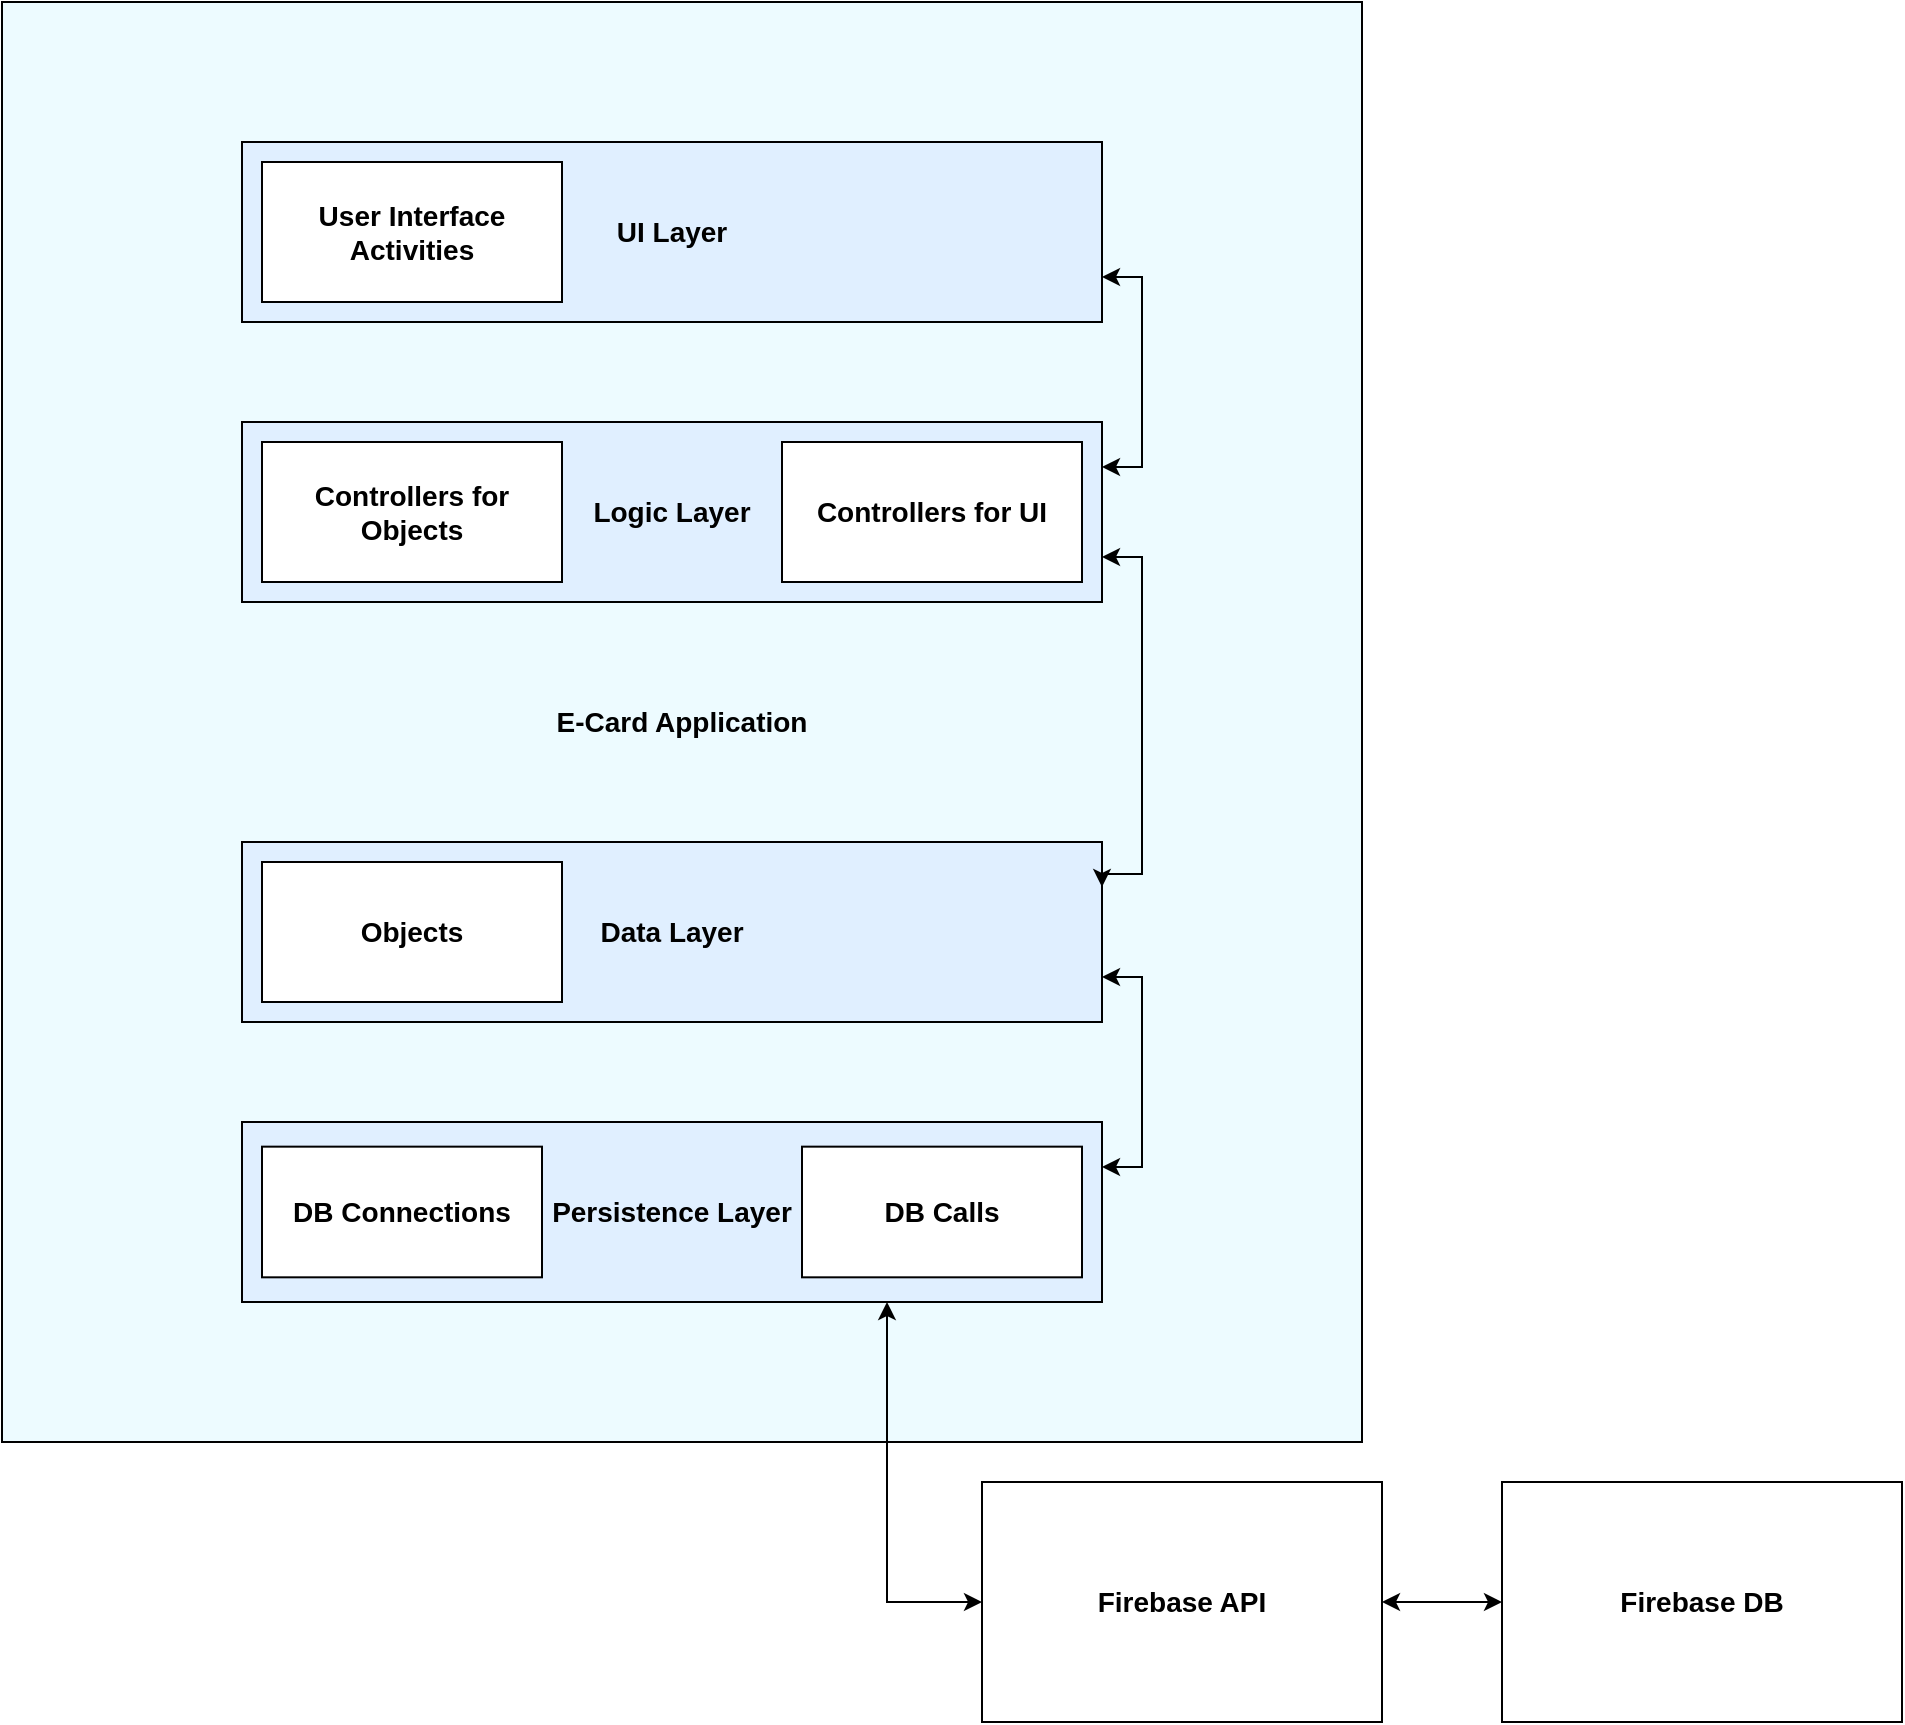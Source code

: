 <mxfile version="14.4.3" type="device"><diagram id="kHKKH5FB9xqnZ_r8BSBH" name="Page-1"><mxGraphModel dx="2881" dy="2189" grid="1" gridSize="10" guides="1" tooltips="1" connect="1" arrows="1" fold="1" page="1" pageScale="1" pageWidth="850" pageHeight="1100" math="0" shadow="0"><root><mxCell id="0"/><mxCell id="1" parent="0"/><mxCell id="uIfbk0a9U07XULcHoH_4-1" value="&lt;font style=&quot;font-size: 14px&quot;&gt;&lt;b&gt;E-Card Application&lt;/b&gt;&lt;/font&gt;" style="rounded=0;whiteSpace=wrap;html=1;fillColor=#EDFBFF;" parent="1" vertex="1"><mxGeometry x="-480" y="-180" width="680" height="720" as="geometry"/></mxCell><mxCell id="6hpGfAojZuVIAtGGo1kk-5" value="&lt;span style=&quot;font-size: 14px&quot;&gt;&lt;b&gt;Firebase API&lt;br&gt;&lt;/b&gt;&lt;/span&gt;" style="rounded=0;whiteSpace=wrap;html=1;" vertex="1" parent="1"><mxGeometry x="10" y="560" width="200" height="120" as="geometry"/></mxCell><mxCell id="6hpGfAojZuVIAtGGo1kk-6" value="&lt;span style=&quot;font-size: 14px&quot;&gt;&lt;b&gt;Firebase DB&lt;br&gt;&lt;/b&gt;&lt;/span&gt;" style="rounded=0;whiteSpace=wrap;html=1;" vertex="1" parent="1"><mxGeometry x="270" y="560" width="200" height="120" as="geometry"/></mxCell><mxCell id="6hpGfAojZuVIAtGGo1kk-9" value="&lt;font style=&quot;font-size: 14px&quot;&gt;&lt;b&gt;Data Layer&lt;/b&gt;&lt;/font&gt;" style="rounded=0;whiteSpace=wrap;html=1;fillColor=#E0EFFF;" vertex="1" parent="1"><mxGeometry x="-360" y="240" width="430" height="90" as="geometry"/></mxCell><mxCell id="6hpGfAojZuVIAtGGo1kk-8" value="&lt;span style=&quot;font-size: 14px&quot;&gt;&lt;b&gt;Objects&lt;/b&gt;&lt;/span&gt;" style="rounded=0;whiteSpace=wrap;html=1;" vertex="1" parent="1"><mxGeometry x="-350" y="250" width="150" height="70" as="geometry"/></mxCell><mxCell id="6hpGfAojZuVIAtGGo1kk-10" value="&lt;font style=&quot;font-size: 14px&quot;&gt;&lt;b&gt;Logic Layer&lt;/b&gt;&lt;/font&gt;" style="rounded=0;whiteSpace=wrap;html=1;fillColor=#E0EFFF;" vertex="1" parent="1"><mxGeometry x="-360" y="30" width="430" height="90" as="geometry"/></mxCell><mxCell id="6hpGfAojZuVIAtGGo1kk-11" value="&lt;font style=&quot;font-size: 14px&quot;&gt;&lt;b&gt;UI Layer&lt;/b&gt;&lt;/font&gt;" style="rounded=0;whiteSpace=wrap;html=1;fillColor=#E0EFFF;" vertex="1" parent="1"><mxGeometry x="-360" y="-110" width="430" height="90" as="geometry"/></mxCell><mxCell id="6hpGfAojZuVIAtGGo1kk-12" value="&lt;font style=&quot;font-size: 14px&quot;&gt;&lt;b&gt;Persistence Layer&lt;/b&gt;&lt;/font&gt;" style="rounded=0;whiteSpace=wrap;html=1;fillColor=#E0EFFF;" vertex="1" parent="1"><mxGeometry x="-360" y="380" width="430" height="90" as="geometry"/></mxCell><mxCell id="6hpGfAojZuVIAtGGo1kk-13" value="&lt;span style=&quot;font-size: 14px&quot;&gt;&lt;b&gt;Controllers for Objects&lt;/b&gt;&lt;/span&gt;&lt;span style=&quot;color: rgba(0 , 0 , 0 , 0) ; font-family: monospace ; font-size: 0px&quot;&gt;%3CmxGraphModel%3E%3Croot%3E%3CmxCell%20id%3D%220%22%2F%3E%3CmxCell%20id%3D%221%22%20parent%3D%220%22%2F%3E%3CmxCell%20id%3D%222%22%20value%3D%22%26lt%3Bspan%20style%3D%26quot%3Bfont-size%3A%2014px%26quot%3B%26gt%3B%26lt%3Bb%26gt%3BDB%20Connections%26lt%3B%2Fb%26gt%3B%26lt%3B%2Fspan%26gt%3B%22%20style%3D%22rounded%3D0%3BwhiteSpace%3Dwrap%3Bhtml%3D1%3B%22%20vertex%3D%221%22%20parent%3D%221%22%3E%3CmxGeometry%20x%3D%22-350%22%20y%3D%22280%22%20width%3D%22150%22%20height%3D%2270%22%20as%3D%22geometry%22%2F%3E%3C%2FmxCell%3E%3C%2Froot%3E%3C%2FmxGraphModel%3E&lt;/span&gt;" style="rounded=0;whiteSpace=wrap;html=1;" vertex="1" parent="1"><mxGeometry x="-350" y="40" width="150" height="70" as="geometry"/></mxCell><mxCell id="6hpGfAojZuVIAtGGo1kk-15" value="&lt;span style=&quot;font-size: 14px&quot;&gt;&lt;b&gt;DB Connections&lt;/b&gt;&lt;/span&gt;" style="rounded=0;whiteSpace=wrap;html=1;" vertex="1" parent="1"><mxGeometry x="-350" y="392.33" width="140" height="65.33" as="geometry"/></mxCell><mxCell id="6hpGfAojZuVIAtGGo1kk-16" value="&lt;span style=&quot;font-size: 14px&quot;&gt;&lt;b&gt;DB Calls&lt;/b&gt;&lt;/span&gt;" style="rounded=0;whiteSpace=wrap;html=1;" vertex="1" parent="1"><mxGeometry x="-80" y="392.33" width="140" height="65.33" as="geometry"/></mxCell><mxCell id="6hpGfAojZuVIAtGGo1kk-18" value="&lt;span style=&quot;font-size: 14px&quot;&gt;&lt;b&gt;Controllers for UI&lt;/b&gt;&lt;/span&gt;&lt;span style=&quot;color: rgba(0 , 0 , 0 , 0) ; font-family: monospace ; font-size: 0px&quot;&gt;%3CmxGraphModel%3E%3Croot%3E%3CmxCell%20id%3D%220%22%2F%3E%3CmxCell%20id%3D%221%22%20parent%3D%220%22%2F%3E%3CmxCell%20id%3D%222%22%20value%3D%22%26lt%3Bspan%20style%3D%26quot%3Bfont-size%3A%2014px%26quot%3B%26gt%3B%26lt%3Bb%26gt%3BDB%20Connections%26lt%3B%2Fb%26gt%3B%26lt%3B%2Fspan%26gt%3B%22%20style%3D%22rounded%3D0%3BwhiteSpace%3Dwrap%3Bhtml%3D1%3B%22%20vertex%3D%221%22%20parent%3D%221%22%3E%3CmxGeometry%20x%3D%22-350%22%20y%3D%22280%22%20width%3D%22150%22%20height%3D%2270%22%20as%3D%22geometry%22%2F%3E%3C%2FmxCell%3E%3C%2Froot%3E%3C%2FmxGraphModel%3E&lt;/span&gt;" style="rounded=0;whiteSpace=wrap;html=1;" vertex="1" parent="1"><mxGeometry x="-90" y="40" width="150" height="70" as="geometry"/></mxCell><mxCell id="6hpGfAojZuVIAtGGo1kk-19" value="&lt;span style=&quot;font-size: 14px&quot;&gt;&lt;b&gt;User Interface Activities&lt;/b&gt;&lt;/span&gt;" style="rounded=0;whiteSpace=wrap;html=1;" vertex="1" parent="1"><mxGeometry x="-350" y="-100" width="150" height="70" as="geometry"/></mxCell><mxCell id="6hpGfAojZuVIAtGGo1kk-24" value="" style="endArrow=classic;startArrow=classic;html=1;edgeStyle=orthogonalEdgeStyle;rounded=0;entryX=1;entryY=0.75;entryDx=0;entryDy=0;exitX=1;exitY=0.25;exitDx=0;exitDy=0;" edge="1" parent="1" source="6hpGfAojZuVIAtGGo1kk-10" target="6hpGfAojZuVIAtGGo1kk-11"><mxGeometry width="50" height="50" relative="1" as="geometry"><mxPoint x="460" y="20" as="sourcePoint"/><mxPoint x="100" y="-30" as="targetPoint"/><Array as="points"><mxPoint x="90" y="53"/><mxPoint x="90" y="-42"/></Array></mxGeometry></mxCell><mxCell id="6hpGfAojZuVIAtGGo1kk-25" value="" style="endArrow=classic;startArrow=classic;html=1;edgeStyle=orthogonalEdgeStyle;rounded=0;entryX=1;entryY=0.75;entryDx=0;entryDy=0;exitX=1;exitY=0.25;exitDx=0;exitDy=0;" edge="1" parent="1" source="6hpGfAojZuVIAtGGo1kk-9" target="6hpGfAojZuVIAtGGo1kk-10"><mxGeometry width="50" height="50" relative="1" as="geometry"><mxPoint x="90" y="255" as="sourcePoint"/><mxPoint x="90" y="160" as="targetPoint"/><Array as="points"><mxPoint x="70" y="256"/><mxPoint x="90" y="256"/><mxPoint x="90" y="98"/></Array></mxGeometry></mxCell><mxCell id="6hpGfAojZuVIAtGGo1kk-26" value="" style="endArrow=classic;startArrow=classic;html=1;edgeStyle=orthogonalEdgeStyle;rounded=0;entryX=0;entryY=0.5;entryDx=0;entryDy=0;exitX=0.75;exitY=1;exitDx=0;exitDy=0;" edge="1" parent="1" source="6hpGfAojZuVIAtGGo1kk-12" target="6hpGfAojZuVIAtGGo1kk-5"><mxGeometry width="50" height="50" relative="1" as="geometry"><mxPoint x="10" y="690" as="sourcePoint"/><mxPoint x="220" y="570" as="targetPoint"/></mxGeometry></mxCell><mxCell id="6hpGfAojZuVIAtGGo1kk-27" value="" style="endArrow=classic;startArrow=classic;html=1;edgeStyle=orthogonalEdgeStyle;rounded=0;entryX=1;entryY=0.5;entryDx=0;entryDy=0;exitX=0;exitY=0.5;exitDx=0;exitDy=0;" edge="1" parent="1" source="6hpGfAojZuVIAtGGo1kk-6" target="6hpGfAojZuVIAtGGo1kk-5"><mxGeometry width="50" height="50" relative="1" as="geometry"><mxPoint x="240" y="920.01" as="sourcePoint"/><mxPoint x="240" y="755.01" as="targetPoint"/></mxGeometry></mxCell><mxCell id="6hpGfAojZuVIAtGGo1kk-28" value="" style="endArrow=classic;startArrow=classic;html=1;edgeStyle=orthogonalEdgeStyle;rounded=0;entryX=1;entryY=0.75;entryDx=0;entryDy=0;exitX=1;exitY=0.25;exitDx=0;exitDy=0;" edge="1" parent="1" source="6hpGfAojZuVIAtGGo1kk-12" target="6hpGfAojZuVIAtGGo1kk-9"><mxGeometry width="50" height="50" relative="1" as="geometry"><mxPoint x="360" y="285" as="sourcePoint"/><mxPoint x="360" y="120" as="targetPoint"/><Array as="points"><mxPoint x="90" y="403"/><mxPoint x="90" y="308"/></Array></mxGeometry></mxCell></root></mxGraphModel></diagram></mxfile>